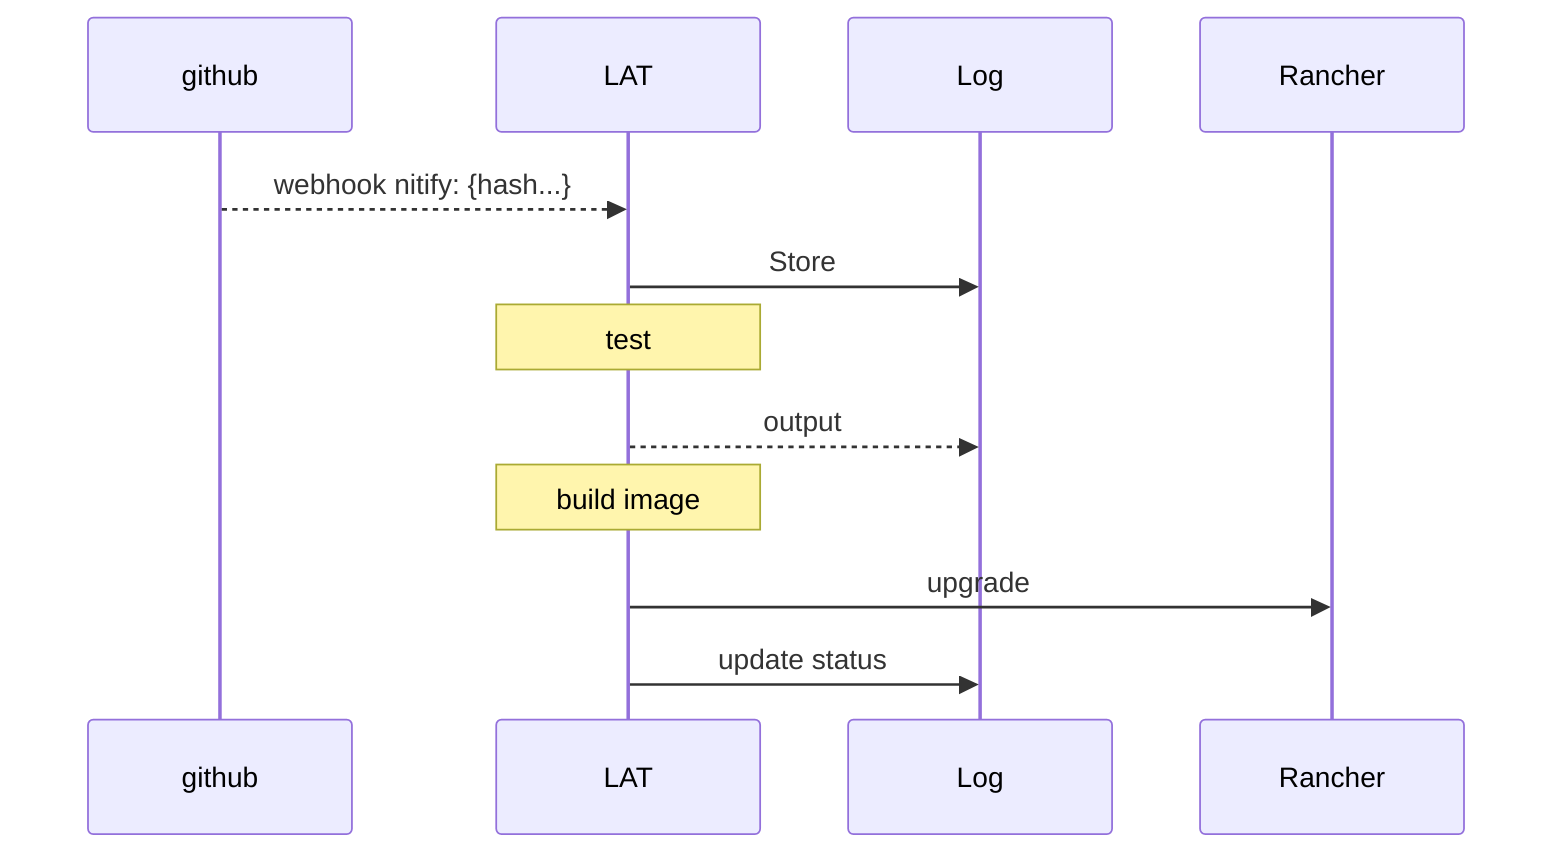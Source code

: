 sequenceDiagram
    github -->> LAT : webhook nitify: {hash...}
    
    LAT ->> Log : Store

    Note over LAT: test
    LAT -->> Log: output
    Note over LAT: build image
    
    LAT ->> Rancher: upgrade
    LAT->> Log: update status
